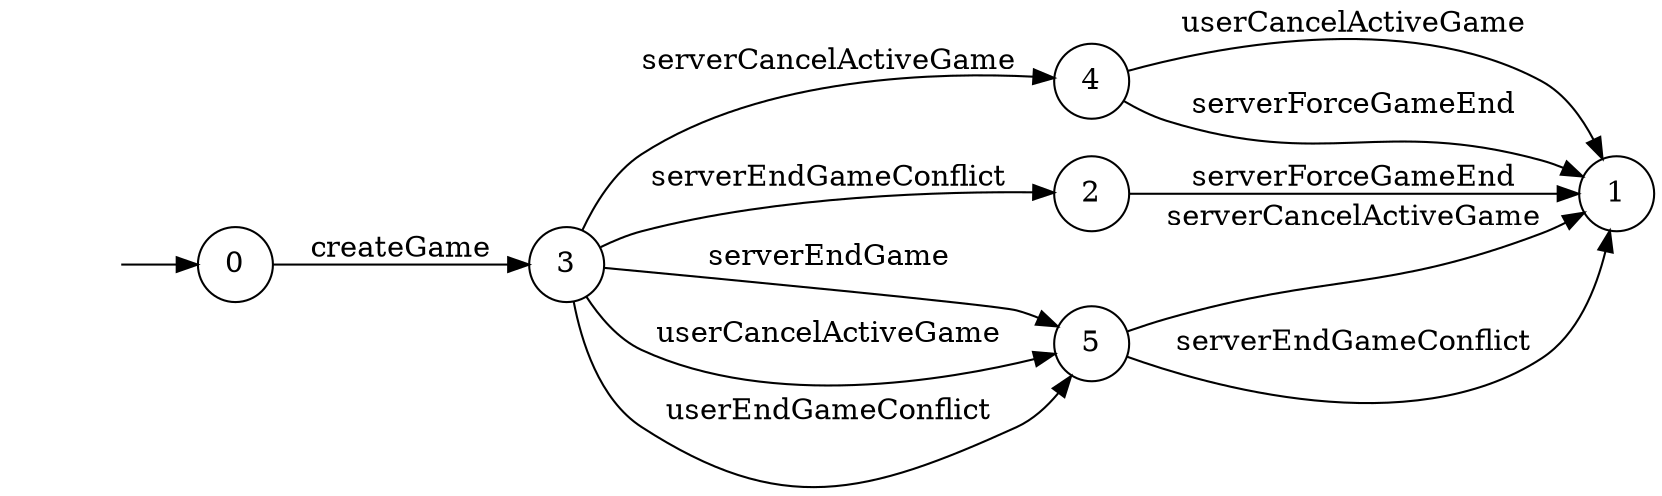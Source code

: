 digraph "./InvConPlus/Dapp-Automata-data/result/model/0x7e0178e1720e8b3a52086a23187947f35b6f3fc4/GameChannel/FSM-4" {
	graph [rankdir=LR]
	"" [label="" shape=plaintext]
	0 [label=0 shape=circle]
	4 [label=4 shape=circle]
	3 [label=3 shape=circle]
	1 [label=1 shape=circle]
	2 [label=2 shape=circle]
	5 [label=5 shape=circle]
	"" -> 0 [label=""]
	0 -> 3 [label=createGame]
	3 -> 5 [label=serverEndGame]
	3 -> 5 [label=userCancelActiveGame]
	3 -> 4 [label=serverCancelActiveGame]
	3 -> 5 [label=userEndGameConflict]
	3 -> 2 [label=serverEndGameConflict]
	2 -> 1 [label=serverForceGameEnd]
	4 -> 1 [label=userCancelActiveGame]
	4 -> 1 [label=serverForceGameEnd]
	5 -> 1 [label=serverCancelActiveGame]
	5 -> 1 [label=serverEndGameConflict]
}

